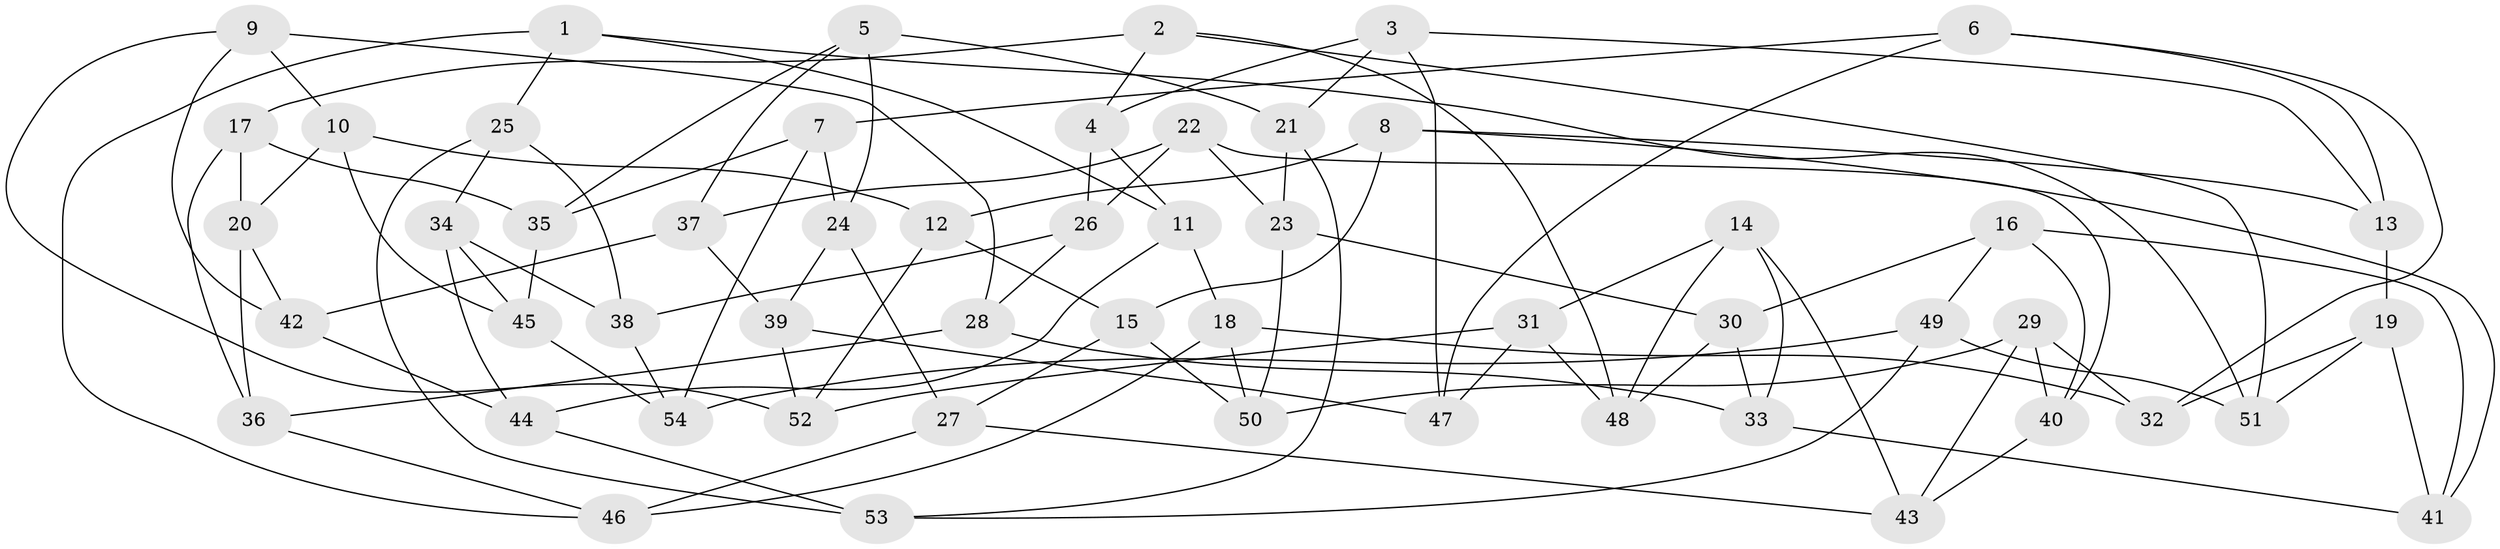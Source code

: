 // coarse degree distribution, {10: 0.125, 9: 0.1875, 8: 0.125, 7: 0.125, 5: 0.1875, 6: 0.0625, 4: 0.1875}
// Generated by graph-tools (version 1.1) at 2025/20/03/04/25 18:20:37]
// undirected, 54 vertices, 108 edges
graph export_dot {
graph [start="1"]
  node [color=gray90,style=filled];
  1;
  2;
  3;
  4;
  5;
  6;
  7;
  8;
  9;
  10;
  11;
  12;
  13;
  14;
  15;
  16;
  17;
  18;
  19;
  20;
  21;
  22;
  23;
  24;
  25;
  26;
  27;
  28;
  29;
  30;
  31;
  32;
  33;
  34;
  35;
  36;
  37;
  38;
  39;
  40;
  41;
  42;
  43;
  44;
  45;
  46;
  47;
  48;
  49;
  50;
  51;
  52;
  53;
  54;
  1 -- 11;
  1 -- 46;
  1 -- 25;
  1 -- 51;
  2 -- 4;
  2 -- 51;
  2 -- 48;
  2 -- 17;
  3 -- 4;
  3 -- 21;
  3 -- 47;
  3 -- 13;
  4 -- 26;
  4 -- 11;
  5 -- 21;
  5 -- 35;
  5 -- 37;
  5 -- 24;
  6 -- 13;
  6 -- 32;
  6 -- 47;
  6 -- 7;
  7 -- 24;
  7 -- 35;
  7 -- 54;
  8 -- 41;
  8 -- 12;
  8 -- 13;
  8 -- 15;
  9 -- 42;
  9 -- 10;
  9 -- 28;
  9 -- 52;
  10 -- 20;
  10 -- 45;
  10 -- 12;
  11 -- 44;
  11 -- 18;
  12 -- 15;
  12 -- 52;
  13 -- 19;
  14 -- 33;
  14 -- 31;
  14 -- 48;
  14 -- 43;
  15 -- 50;
  15 -- 27;
  16 -- 30;
  16 -- 49;
  16 -- 40;
  16 -- 41;
  17 -- 20;
  17 -- 36;
  17 -- 35;
  18 -- 46;
  18 -- 50;
  18 -- 32;
  19 -- 41;
  19 -- 32;
  19 -- 51;
  20 -- 36;
  20 -- 42;
  21 -- 23;
  21 -- 53;
  22 -- 23;
  22 -- 26;
  22 -- 37;
  22 -- 40;
  23 -- 50;
  23 -- 30;
  24 -- 39;
  24 -- 27;
  25 -- 53;
  25 -- 38;
  25 -- 34;
  26 -- 38;
  26 -- 28;
  27 -- 46;
  27 -- 43;
  28 -- 33;
  28 -- 36;
  29 -- 40;
  29 -- 32;
  29 -- 43;
  29 -- 50;
  30 -- 33;
  30 -- 48;
  31 -- 47;
  31 -- 48;
  31 -- 52;
  33 -- 41;
  34 -- 38;
  34 -- 45;
  34 -- 44;
  35 -- 45;
  36 -- 46;
  37 -- 39;
  37 -- 42;
  38 -- 54;
  39 -- 52;
  39 -- 47;
  40 -- 43;
  42 -- 44;
  44 -- 53;
  45 -- 54;
  49 -- 54;
  49 -- 51;
  49 -- 53;
}
